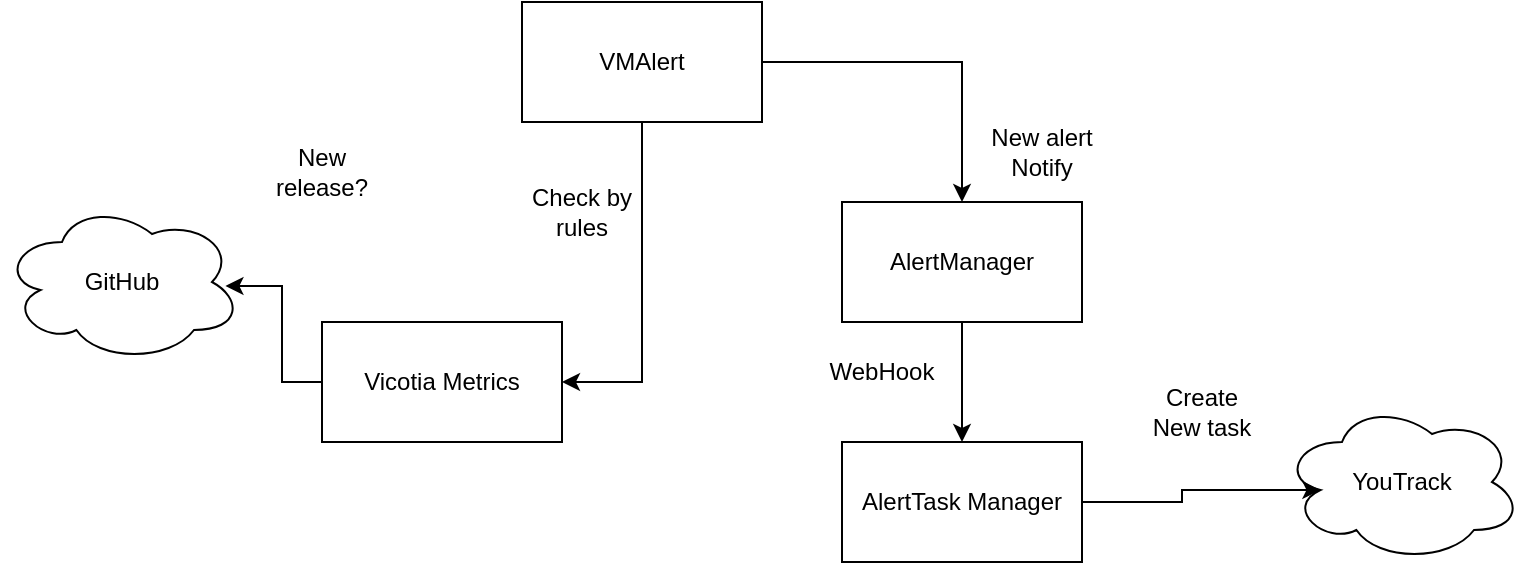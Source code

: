 <mxfile version="24.7.17" pages="3">
  <diagram name="Idea" id="Cm7SeO5b2rmvM8O_tylF">
    <mxGraphModel dx="995" dy="708" grid="1" gridSize="10" guides="1" tooltips="1" connect="1" arrows="1" fold="1" page="1" pageScale="1" pageWidth="850" pageHeight="1100" math="0" shadow="0">
      <root>
        <mxCell id="0" />
        <mxCell id="1" parent="0" />
        <mxCell id="Tjq6oh7MHHGPPTXT-QhP-1" value="Vicotia Metrics" style="rounded=0;whiteSpace=wrap;html=1;" vertex="1" parent="1">
          <mxGeometry x="170" y="320" width="120" height="60" as="geometry" />
        </mxCell>
        <mxCell id="Tjq6oh7MHHGPPTXT-QhP-9" style="edgeStyle=orthogonalEdgeStyle;rounded=0;orthogonalLoop=1;jettySize=auto;html=1;entryX=1;entryY=0.5;entryDx=0;entryDy=0;" edge="1" parent="1" source="Tjq6oh7MHHGPPTXT-QhP-2" target="Tjq6oh7MHHGPPTXT-QhP-1">
          <mxGeometry relative="1" as="geometry" />
        </mxCell>
        <mxCell id="Tjq6oh7MHHGPPTXT-QhP-11" style="edgeStyle=orthogonalEdgeStyle;rounded=0;orthogonalLoop=1;jettySize=auto;html=1;entryX=0.5;entryY=0;entryDx=0;entryDy=0;" edge="1" parent="1" source="Tjq6oh7MHHGPPTXT-QhP-2" target="Tjq6oh7MHHGPPTXT-QhP-3">
          <mxGeometry relative="1" as="geometry" />
        </mxCell>
        <mxCell id="Tjq6oh7MHHGPPTXT-QhP-2" value="VMAlert" style="rounded=0;whiteSpace=wrap;html=1;" vertex="1" parent="1">
          <mxGeometry x="270" y="160" width="120" height="60" as="geometry" />
        </mxCell>
        <mxCell id="Tjq6oh7MHHGPPTXT-QhP-13" style="edgeStyle=orthogonalEdgeStyle;rounded=0;orthogonalLoop=1;jettySize=auto;html=1;" edge="1" parent="1" source="Tjq6oh7MHHGPPTXT-QhP-3" target="Tjq6oh7MHHGPPTXT-QhP-4">
          <mxGeometry relative="1" as="geometry" />
        </mxCell>
        <mxCell id="Tjq6oh7MHHGPPTXT-QhP-3" value="AlertManager" style="rounded=0;whiteSpace=wrap;html=1;" vertex="1" parent="1">
          <mxGeometry x="430" y="260" width="120" height="60" as="geometry" />
        </mxCell>
        <mxCell id="Tjq6oh7MHHGPPTXT-QhP-4" value="AlertTask Manager" style="rounded=0;whiteSpace=wrap;html=1;" vertex="1" parent="1">
          <mxGeometry x="430" y="380" width="120" height="60" as="geometry" />
        </mxCell>
        <mxCell id="Tjq6oh7MHHGPPTXT-QhP-5" value="GitHub" style="ellipse;shape=cloud;whiteSpace=wrap;html=1;" vertex="1" parent="1">
          <mxGeometry x="10" y="260" width="120" height="80" as="geometry" />
        </mxCell>
        <mxCell id="Tjq6oh7MHHGPPTXT-QhP-6" style="edgeStyle=orthogonalEdgeStyle;rounded=0;orthogonalLoop=1;jettySize=auto;html=1;entryX=0.931;entryY=0.525;entryDx=0;entryDy=0;entryPerimeter=0;" edge="1" parent="1" source="Tjq6oh7MHHGPPTXT-QhP-1" target="Tjq6oh7MHHGPPTXT-QhP-5">
          <mxGeometry relative="1" as="geometry" />
        </mxCell>
        <mxCell id="Tjq6oh7MHHGPPTXT-QhP-7" value="New release?" style="text;html=1;align=center;verticalAlign=middle;whiteSpace=wrap;rounded=0;" vertex="1" parent="1">
          <mxGeometry x="140" y="230" width="60" height="30" as="geometry" />
        </mxCell>
        <mxCell id="Tjq6oh7MHHGPPTXT-QhP-10" value="Check by rules" style="text;html=1;align=center;verticalAlign=middle;whiteSpace=wrap;rounded=0;" vertex="1" parent="1">
          <mxGeometry x="270" y="240" width="60" height="50" as="geometry" />
        </mxCell>
        <mxCell id="Tjq6oh7MHHGPPTXT-QhP-12" value="New alert&lt;div&gt;Notify&lt;/div&gt;" style="text;html=1;align=center;verticalAlign=middle;whiteSpace=wrap;rounded=0;" vertex="1" parent="1">
          <mxGeometry x="500" y="220" width="60" height="30" as="geometry" />
        </mxCell>
        <mxCell id="Tjq6oh7MHHGPPTXT-QhP-15" value="WebHook" style="text;html=1;align=center;verticalAlign=middle;whiteSpace=wrap;rounded=0;" vertex="1" parent="1">
          <mxGeometry x="420" y="330" width="60" height="30" as="geometry" />
        </mxCell>
        <mxCell id="Tjq6oh7MHHGPPTXT-QhP-16" value="YouTrack" style="ellipse;shape=cloud;whiteSpace=wrap;html=1;" vertex="1" parent="1">
          <mxGeometry x="650" y="360" width="120" height="80" as="geometry" />
        </mxCell>
        <mxCell id="Tjq6oh7MHHGPPTXT-QhP-17" style="edgeStyle=orthogonalEdgeStyle;rounded=0;orthogonalLoop=1;jettySize=auto;html=1;entryX=0.16;entryY=0.55;entryDx=0;entryDy=0;entryPerimeter=0;" edge="1" parent="1" source="Tjq6oh7MHHGPPTXT-QhP-4" target="Tjq6oh7MHHGPPTXT-QhP-16">
          <mxGeometry relative="1" as="geometry" />
        </mxCell>
        <mxCell id="Tjq6oh7MHHGPPTXT-QhP-18" value="Create New task" style="text;html=1;align=center;verticalAlign=middle;whiteSpace=wrap;rounded=0;" vertex="1" parent="1">
          <mxGeometry x="580" y="350" width="60" height="30" as="geometry" />
        </mxCell>
      </root>
    </mxGraphModel>
  </diagram>
  <diagram id="jTLu0S1irgztOmlYp5Pu" name="Config">
    <mxGraphModel dx="682" dy="485" grid="1" gridSize="10" guides="1" tooltips="1" connect="1" arrows="1" fold="1" page="1" pageScale="1" pageWidth="850" pageHeight="1100" math="0" shadow="0">
      <root>
        <mxCell id="0" />
        <mxCell id="1" parent="0" />
        <mxCell id="trU3Veo7VtZ4aunw5sZ3-1" value="Config" style="swimlane;fontStyle=0;childLayout=stackLayout;horizontal=1;startSize=26;fillColor=none;horizontalStack=0;resizeParent=1;resizeParentMax=0;resizeLast=0;collapsible=1;marginBottom=0;whiteSpace=wrap;html=1;" parent="1" vertex="1">
          <mxGeometry x="350" y="170" width="200" height="104" as="geometry" />
        </mxCell>
        <mxCell id="xaaRmGmUCarHTKleBfJO-1" value="+ host: string" style="text;strokeColor=none;fillColor=none;align=left;verticalAlign=top;spacingLeft=4;spacingRight=4;overflow=hidden;rotatable=0;points=[[0,0.5],[1,0.5]];portConstraint=eastwest;whiteSpace=wrap;html=1;" parent="trU3Veo7VtZ4aunw5sZ3-1" vertex="1">
          <mxGeometry y="26" width="200" height="26" as="geometry" />
        </mxCell>
        <mxCell id="trU3Veo7VtZ4aunw5sZ3-2" value="+ ports: Ports" style="text;strokeColor=none;fillColor=none;align=left;verticalAlign=top;spacingLeft=4;spacingRight=4;overflow=hidden;rotatable=0;points=[[0,0.5],[1,0.5]];portConstraint=eastwest;whiteSpace=wrap;html=1;" parent="trU3Veo7VtZ4aunw5sZ3-1" vertex="1">
          <mxGeometry y="52" width="200" height="26" as="geometry" />
        </mxCell>
        <mxCell id="58rVJGoODrrHXL6do_Et-1" value="+ youtrack: Youtrack" style="text;strokeColor=none;fillColor=none;align=left;verticalAlign=top;spacingLeft=4;spacingRight=4;overflow=hidden;rotatable=0;points=[[0,0.5],[1,0.5]];portConstraint=eastwest;whiteSpace=wrap;html=1;" parent="trU3Veo7VtZ4aunw5sZ3-1" vertex="1">
          <mxGeometry y="78" width="200" height="26" as="geometry" />
        </mxCell>
        <mxCell id="trU3Veo7VtZ4aunw5sZ3-5" value="Ports" style="swimlane;fontStyle=0;childLayout=stackLayout;horizontal=1;startSize=26;fillColor=none;horizontalStack=0;resizeParent=1;resizeParentMax=0;resizeLast=0;collapsible=1;marginBottom=0;whiteSpace=wrap;html=1;" parent="1" vertex="1">
          <mxGeometry x="180" y="250" width="140" height="78" as="geometry" />
        </mxCell>
        <mxCell id="trU3Veo7VtZ4aunw5sZ3-6" value="+ rpc: int" style="text;strokeColor=none;fillColor=none;align=left;verticalAlign=top;spacingLeft=4;spacingRight=4;overflow=hidden;rotatable=0;points=[[0,0.5],[1,0.5]];portConstraint=eastwest;whiteSpace=wrap;html=1;" parent="trU3Veo7VtZ4aunw5sZ3-5" vertex="1">
          <mxGeometry y="26" width="140" height="26" as="geometry" />
        </mxCell>
        <mxCell id="trU3Veo7VtZ4aunw5sZ3-7" value="+ debug: int" style="text;strokeColor=none;fillColor=none;align=left;verticalAlign=top;spacingLeft=4;spacingRight=4;overflow=hidden;rotatable=0;points=[[0,0.5],[1,0.5]];portConstraint=eastwest;whiteSpace=wrap;html=1;" parent="trU3Veo7VtZ4aunw5sZ3-5" vertex="1">
          <mxGeometry y="52" width="140" height="26" as="geometry" />
        </mxCell>
        <mxCell id="trU3Veo7VtZ4aunw5sZ3-9" style="edgeStyle=orthogonalEdgeStyle;rounded=0;orthogonalLoop=1;jettySize=auto;html=1;entryX=0.5;entryY=0;entryDx=0;entryDy=0;" parent="1" source="trU3Veo7VtZ4aunw5sZ3-2" target="trU3Veo7VtZ4aunw5sZ3-5" edge="1">
          <mxGeometry relative="1" as="geometry" />
        </mxCell>
        <mxCell id="58rVJGoODrrHXL6do_Et-2" value="Youtrack" style="swimlane;fontStyle=0;childLayout=stackLayout;horizontal=1;startSize=26;fillColor=none;horizontalStack=0;resizeParent=1;resizeParentMax=0;resizeLast=0;collapsible=1;marginBottom=0;whiteSpace=wrap;html=1;" parent="1" vertex="1">
          <mxGeometry x="580" y="300" width="140" height="104" as="geometry" />
        </mxCell>
        <mxCell id="58rVJGoODrrHXL6do_Et-3" value="+ host: string" style="text;strokeColor=none;fillColor=none;align=left;verticalAlign=top;spacingLeft=4;spacingRight=4;overflow=hidden;rotatable=0;points=[[0,0.5],[1,0.5]];portConstraint=eastwest;whiteSpace=wrap;html=1;" parent="58rVJGoODrrHXL6do_Et-2" vertex="1">
          <mxGeometry y="26" width="140" height="26" as="geometry" />
        </mxCell>
        <mxCell id="58rVJGoODrrHXL6do_Et-4" value="+ key: string" style="text;strokeColor=none;fillColor=none;align=left;verticalAlign=top;spacingLeft=4;spacingRight=4;overflow=hidden;rotatable=0;points=[[0,0.5],[1,0.5]];portConstraint=eastwest;whiteSpace=wrap;html=1;" parent="58rVJGoODrrHXL6do_Et-2" vertex="1">
          <mxGeometry y="52" width="140" height="26" as="geometry" />
        </mxCell>
        <mxCell id="ar4dyd7MvknkWvHfNFqs-1" value="+ projectID: string" style="text;strokeColor=none;fillColor=none;align=left;verticalAlign=top;spacingLeft=4;spacingRight=4;overflow=hidden;rotatable=0;points=[[0,0.5],[1,0.5]];portConstraint=eastwest;whiteSpace=wrap;html=1;" vertex="1" parent="58rVJGoODrrHXL6do_Et-2">
          <mxGeometry y="78" width="140" height="26" as="geometry" />
        </mxCell>
        <mxCell id="58rVJGoODrrHXL6do_Et-6" style="edgeStyle=orthogonalEdgeStyle;rounded=0;orthogonalLoop=1;jettySize=auto;html=1;entryX=0.5;entryY=0;entryDx=0;entryDy=0;" parent="1" source="58rVJGoODrrHXL6do_Et-1" target="58rVJGoODrrHXL6do_Et-2" edge="1">
          <mxGeometry relative="1" as="geometry" />
        </mxCell>
      </root>
    </mxGraphModel>
  </diagram>
  <diagram id="jEtceF5hJXx5z_gOYlEY" name="Server">
    <mxGraphModel dx="682" dy="485" grid="1" gridSize="10" guides="1" tooltips="1" connect="1" arrows="1" fold="1" page="1" pageScale="1" pageWidth="850" pageHeight="1100" math="0" shadow="0">
      <root>
        <mxCell id="0" />
        <mxCell id="1" parent="0" />
        <mxCell id="5dInsWPTpTqyjb-u9JLV-1" value="Server" style="swimlane;fontStyle=1;align=center;verticalAlign=top;childLayout=stackLayout;horizontal=1;startSize=26;horizontalStack=0;resizeParent=1;resizeParentMax=0;resizeLast=0;collapsible=1;marginBottom=0;whiteSpace=wrap;html=1;" vertex="1" parent="1">
          <mxGeometry x="340" y="270" width="160" height="164" as="geometry" />
        </mxCell>
        <mxCell id="5dInsWPTpTqyjb-u9JLV-2" value="+ config: type" style="text;strokeColor=none;fillColor=none;align=left;verticalAlign=top;spacingLeft=4;spacingRight=4;overflow=hidden;rotatable=0;points=[[0,0.5],[1,0.5]];portConstraint=eastwest;whiteSpace=wrap;html=1;" vertex="1" parent="5dInsWPTpTqyjb-u9JLV-1">
          <mxGeometry y="26" width="160" height="26" as="geometry" />
        </mxCell>
        <mxCell id="5dInsWPTpTqyjb-u9JLV-3" value="" style="line;strokeWidth=1;fillColor=none;align=left;verticalAlign=middle;spacingTop=-1;spacingLeft=3;spacingRight=3;rotatable=0;labelPosition=right;points=[];portConstraint=eastwest;strokeColor=inherit;" vertex="1" parent="5dInsWPTpTqyjb-u9JLV-1">
          <mxGeometry y="52" width="160" height="8" as="geometry" />
        </mxCell>
        <mxCell id="5dInsWPTpTqyjb-u9JLV-7" value="+ Init(): error" style="text;strokeColor=none;fillColor=none;align=left;verticalAlign=top;spacingLeft=4;spacingRight=4;overflow=hidden;rotatable=0;points=[[0,0.5],[1,0.5]];portConstraint=eastwest;whiteSpace=wrap;html=1;" vertex="1" parent="5dInsWPTpTqyjb-u9JLV-1">
          <mxGeometry y="60" width="160" height="26" as="geometry" />
        </mxCell>
        <mxCell id="5dInsWPTpTqyjb-u9JLV-4" value="+ AlertHandler(): error" style="text;strokeColor=none;fillColor=none;align=left;verticalAlign=top;spacingLeft=4;spacingRight=4;overflow=hidden;rotatable=0;points=[[0,0.5],[1,0.5]];portConstraint=eastwest;whiteSpace=wrap;html=1;" vertex="1" parent="5dInsWPTpTqyjb-u9JLV-1">
          <mxGeometry y="86" width="160" height="26" as="geometry" />
        </mxCell>
        <mxCell id="5dInsWPTpTqyjb-u9JLV-5" value="+ createTask(): error" style="text;strokeColor=none;fillColor=none;align=left;verticalAlign=top;spacingLeft=4;spacingRight=4;overflow=hidden;rotatable=0;points=[[0,0.5],[1,0.5]];portConstraint=eastwest;whiteSpace=wrap;html=1;" vertex="1" parent="5dInsWPTpTqyjb-u9JLV-1">
          <mxGeometry y="112" width="160" height="26" as="geometry" />
        </mxCell>
        <mxCell id="5dInsWPTpTqyjb-u9JLV-6" value="+ PushTask(): error" style="text;strokeColor=none;fillColor=none;align=left;verticalAlign=top;spacingLeft=4;spacingRight=4;overflow=hidden;rotatable=0;points=[[0,0.5],[1,0.5]];portConstraint=eastwest;whiteSpace=wrap;html=1;" vertex="1" parent="5dInsWPTpTqyjb-u9JLV-1">
          <mxGeometry y="138" width="160" height="26" as="geometry" />
        </mxCell>
      </root>
    </mxGraphModel>
  </diagram>
</mxfile>

